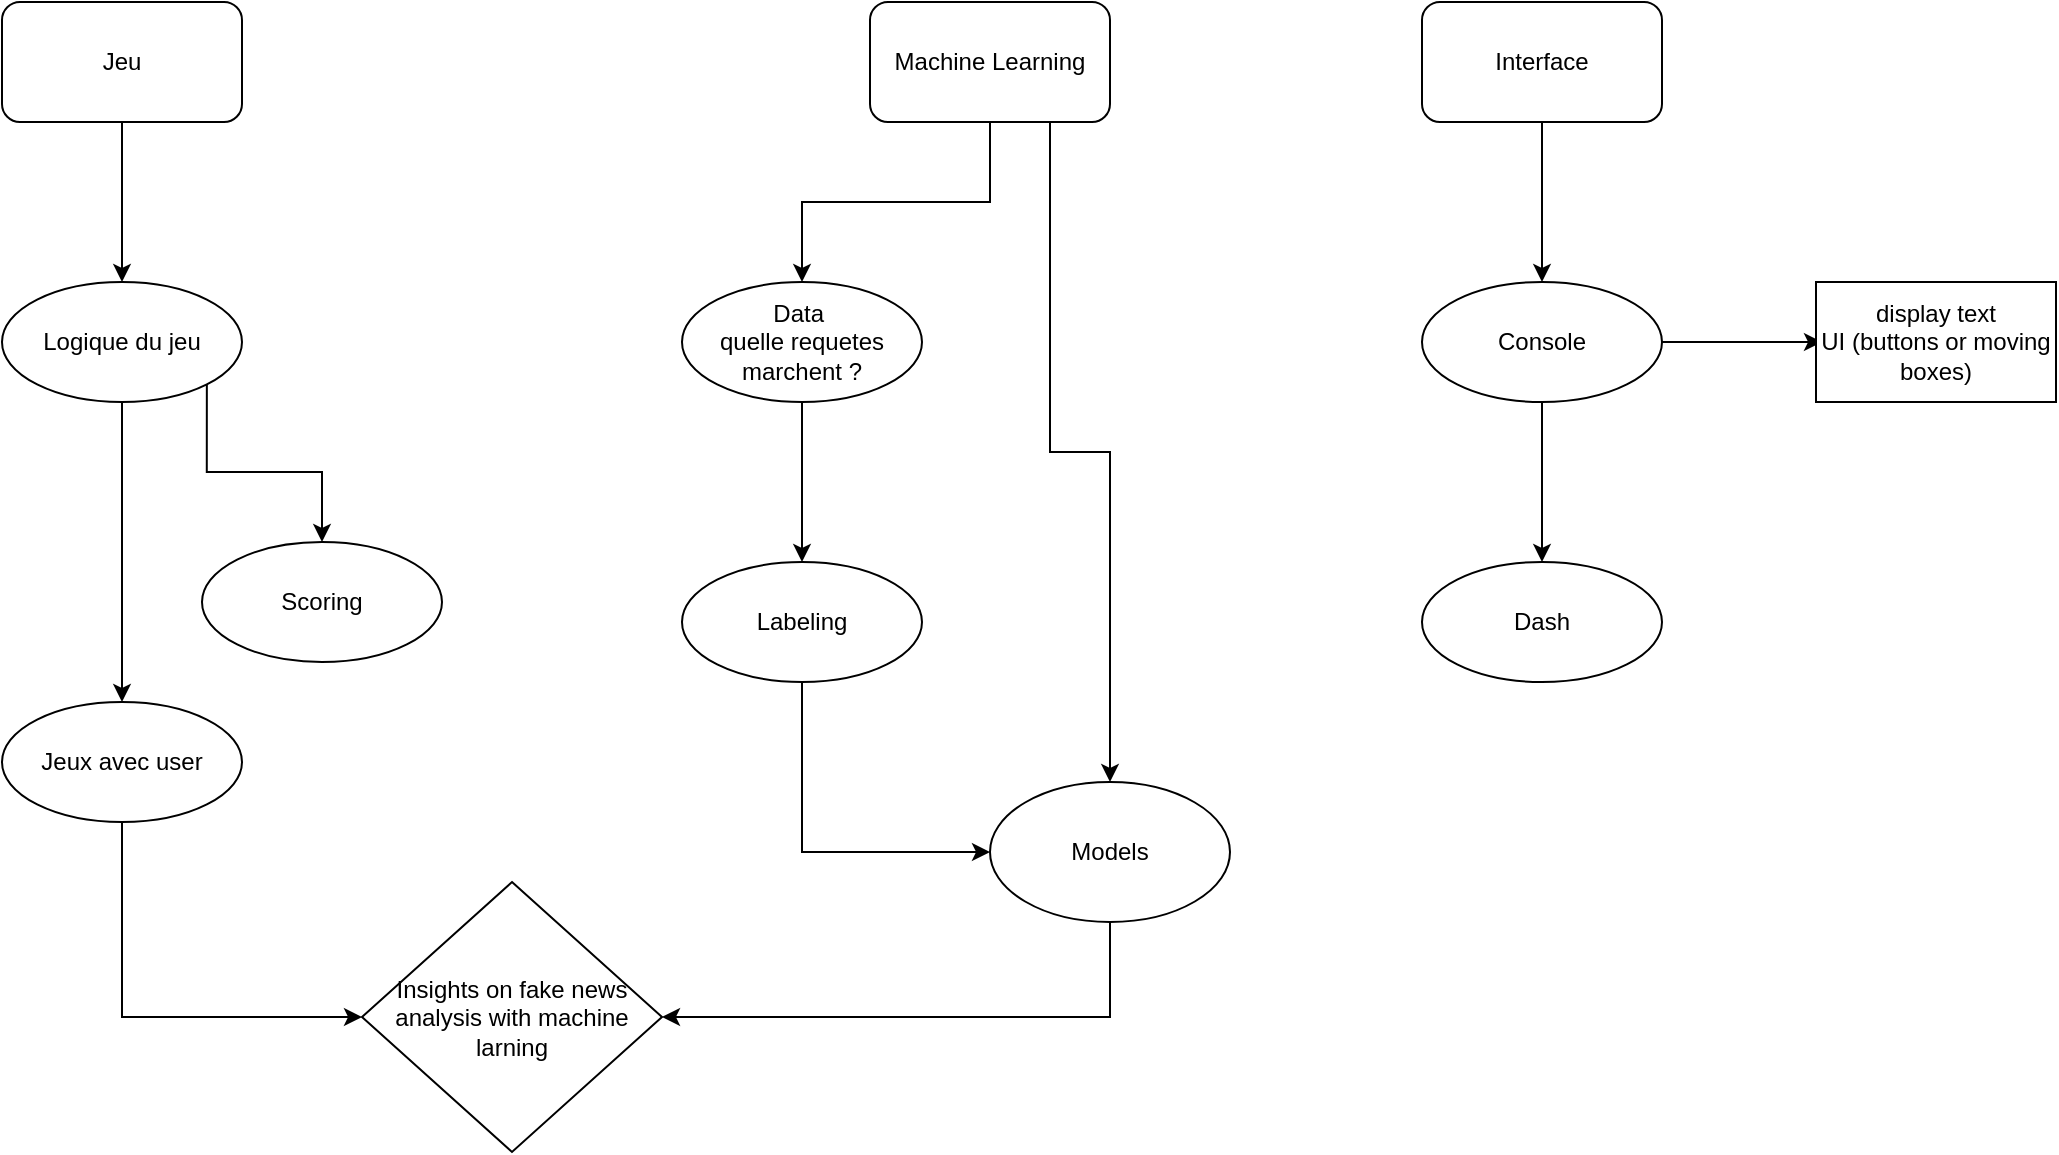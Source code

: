 <mxfile version="15.7.3" type="device"><diagram id="C5RBs43oDa-KdzZeNtuy" name="Page-1"><mxGraphModel dx="2025" dy="845" grid="1" gridSize="10" guides="1" tooltips="1" connect="1" arrows="1" fold="1" page="1" pageScale="1" pageWidth="827" pageHeight="1169" math="0" shadow="0"><root><mxCell id="WIyWlLk6GJQsqaUBKTNV-0"/><mxCell id="WIyWlLk6GJQsqaUBKTNV-1" parent="WIyWlLk6GJQsqaUBKTNV-0"/><mxCell id="9Prdo9nyyFbFSYMRd09q-8" value="" style="edgeStyle=orthogonalEdgeStyle;rounded=0;orthogonalLoop=1;jettySize=auto;html=1;" edge="1" parent="WIyWlLk6GJQsqaUBKTNV-1" source="9Prdo9nyyFbFSYMRd09q-0" target="9Prdo9nyyFbFSYMRd09q-7"><mxGeometry relative="1" as="geometry"/></mxCell><mxCell id="9Prdo9nyyFbFSYMRd09q-12" style="edgeStyle=orthogonalEdgeStyle;rounded=0;orthogonalLoop=1;jettySize=auto;html=1;exitX=0.75;exitY=1;exitDx=0;exitDy=0;" edge="1" parent="WIyWlLk6GJQsqaUBKTNV-1" source="9Prdo9nyyFbFSYMRd09q-0" target="9Prdo9nyyFbFSYMRd09q-11"><mxGeometry relative="1" as="geometry"/></mxCell><mxCell id="9Prdo9nyyFbFSYMRd09q-0" value="Machine Learning" style="rounded=1;whiteSpace=wrap;html=1;" vertex="1" parent="WIyWlLk6GJQsqaUBKTNV-1"><mxGeometry x="354" y="100" width="120" height="60" as="geometry"/></mxCell><mxCell id="9Prdo9nyyFbFSYMRd09q-4" value="" style="edgeStyle=orthogonalEdgeStyle;rounded=0;orthogonalLoop=1;jettySize=auto;html=1;" edge="1" parent="WIyWlLk6GJQsqaUBKTNV-1" source="9Prdo9nyyFbFSYMRd09q-1" target="9Prdo9nyyFbFSYMRd09q-3"><mxGeometry relative="1" as="geometry"/></mxCell><mxCell id="9Prdo9nyyFbFSYMRd09q-1" value="Interface&lt;br&gt;" style="rounded=1;whiteSpace=wrap;html=1;" vertex="1" parent="WIyWlLk6GJQsqaUBKTNV-1"><mxGeometry x="630" y="100" width="120" height="60" as="geometry"/></mxCell><mxCell id="9Prdo9nyyFbFSYMRd09q-16" style="edgeStyle=orthogonalEdgeStyle;rounded=0;orthogonalLoop=1;jettySize=auto;html=1;exitX=0.5;exitY=1;exitDx=0;exitDy=0;entryX=0.5;entryY=0;entryDx=0;entryDy=0;" edge="1" parent="WIyWlLk6GJQsqaUBKTNV-1" source="9Prdo9nyyFbFSYMRd09q-2" target="9Prdo9nyyFbFSYMRd09q-14"><mxGeometry relative="1" as="geometry"/></mxCell><mxCell id="9Prdo9nyyFbFSYMRd09q-2" value="Jeu" style="rounded=1;whiteSpace=wrap;html=1;" vertex="1" parent="WIyWlLk6GJQsqaUBKTNV-1"><mxGeometry x="-80" y="100" width="120" height="60" as="geometry"/></mxCell><mxCell id="9Prdo9nyyFbFSYMRd09q-6" value="" style="edgeStyle=orthogonalEdgeStyle;rounded=0;orthogonalLoop=1;jettySize=auto;html=1;" edge="1" parent="WIyWlLk6GJQsqaUBKTNV-1" source="9Prdo9nyyFbFSYMRd09q-3" target="9Prdo9nyyFbFSYMRd09q-5"><mxGeometry relative="1" as="geometry"/></mxCell><mxCell id="9Prdo9nyyFbFSYMRd09q-24" value="" style="edgeStyle=orthogonalEdgeStyle;rounded=0;orthogonalLoop=1;jettySize=auto;html=1;" edge="1" parent="WIyWlLk6GJQsqaUBKTNV-1" source="9Prdo9nyyFbFSYMRd09q-3"><mxGeometry relative="1" as="geometry"><mxPoint x="830" y="270" as="targetPoint"/></mxGeometry></mxCell><mxCell id="9Prdo9nyyFbFSYMRd09q-3" value="Console" style="ellipse;whiteSpace=wrap;html=1;rounded=1;" vertex="1" parent="WIyWlLk6GJQsqaUBKTNV-1"><mxGeometry x="630" y="240" width="120" height="60" as="geometry"/></mxCell><mxCell id="9Prdo9nyyFbFSYMRd09q-5" value="Dash" style="ellipse;whiteSpace=wrap;html=1;rounded=1;" vertex="1" parent="WIyWlLk6GJQsqaUBKTNV-1"><mxGeometry x="630" y="380" width="120" height="60" as="geometry"/></mxCell><mxCell id="9Prdo9nyyFbFSYMRd09q-10" value="" style="edgeStyle=orthogonalEdgeStyle;rounded=0;orthogonalLoop=1;jettySize=auto;html=1;" edge="1" parent="WIyWlLk6GJQsqaUBKTNV-1" source="9Prdo9nyyFbFSYMRd09q-7" target="9Prdo9nyyFbFSYMRd09q-9"><mxGeometry relative="1" as="geometry"/></mxCell><mxCell id="9Prdo9nyyFbFSYMRd09q-7" value="Data&amp;nbsp;&lt;br&gt;quelle requetes marchent ?" style="ellipse;whiteSpace=wrap;html=1;rounded=1;" vertex="1" parent="WIyWlLk6GJQsqaUBKTNV-1"><mxGeometry x="260" y="240" width="120" height="60" as="geometry"/></mxCell><mxCell id="9Prdo9nyyFbFSYMRd09q-13" style="edgeStyle=orthogonalEdgeStyle;rounded=0;orthogonalLoop=1;jettySize=auto;html=1;exitX=0.5;exitY=1;exitDx=0;exitDy=0;entryX=0;entryY=0.5;entryDx=0;entryDy=0;" edge="1" parent="WIyWlLk6GJQsqaUBKTNV-1" source="9Prdo9nyyFbFSYMRd09q-9" target="9Prdo9nyyFbFSYMRd09q-11"><mxGeometry relative="1" as="geometry"/></mxCell><mxCell id="9Prdo9nyyFbFSYMRd09q-9" value="Labeling" style="ellipse;whiteSpace=wrap;html=1;rounded=1;" vertex="1" parent="WIyWlLk6GJQsqaUBKTNV-1"><mxGeometry x="260" y="380" width="120" height="60" as="geometry"/></mxCell><mxCell id="9Prdo9nyyFbFSYMRd09q-22" style="edgeStyle=orthogonalEdgeStyle;rounded=0;orthogonalLoop=1;jettySize=auto;html=1;exitX=0.5;exitY=1;exitDx=0;exitDy=0;entryX=1;entryY=0.5;entryDx=0;entryDy=0;" edge="1" parent="WIyWlLk6GJQsqaUBKTNV-1" source="9Prdo9nyyFbFSYMRd09q-11" target="9Prdo9nyyFbFSYMRd09q-20"><mxGeometry relative="1" as="geometry"/></mxCell><mxCell id="9Prdo9nyyFbFSYMRd09q-11" value="Models" style="ellipse;whiteSpace=wrap;html=1;" vertex="1" parent="WIyWlLk6GJQsqaUBKTNV-1"><mxGeometry x="414" y="490" width="120" height="70" as="geometry"/></mxCell><mxCell id="9Prdo9nyyFbFSYMRd09q-17" style="edgeStyle=orthogonalEdgeStyle;rounded=0;orthogonalLoop=1;jettySize=auto;html=1;exitX=1;exitY=1;exitDx=0;exitDy=0;" edge="1" parent="WIyWlLk6GJQsqaUBKTNV-1" source="9Prdo9nyyFbFSYMRd09q-14" target="9Prdo9nyyFbFSYMRd09q-15"><mxGeometry relative="1" as="geometry"/></mxCell><mxCell id="9Prdo9nyyFbFSYMRd09q-19" style="edgeStyle=orthogonalEdgeStyle;rounded=0;orthogonalLoop=1;jettySize=auto;html=1;exitX=0.5;exitY=1;exitDx=0;exitDy=0;" edge="1" parent="WIyWlLk6GJQsqaUBKTNV-1" source="9Prdo9nyyFbFSYMRd09q-14" target="9Prdo9nyyFbFSYMRd09q-18"><mxGeometry relative="1" as="geometry"/></mxCell><mxCell id="9Prdo9nyyFbFSYMRd09q-14" value="Logique du jeu" style="ellipse;whiteSpace=wrap;html=1;" vertex="1" parent="WIyWlLk6GJQsqaUBKTNV-1"><mxGeometry x="-80" y="240" width="120" height="60" as="geometry"/></mxCell><mxCell id="9Prdo9nyyFbFSYMRd09q-15" value="Scoring" style="ellipse;whiteSpace=wrap;html=1;" vertex="1" parent="WIyWlLk6GJQsqaUBKTNV-1"><mxGeometry x="20" y="370" width="120" height="60" as="geometry"/></mxCell><mxCell id="9Prdo9nyyFbFSYMRd09q-21" style="edgeStyle=orthogonalEdgeStyle;rounded=0;orthogonalLoop=1;jettySize=auto;html=1;exitX=0.5;exitY=1;exitDx=0;exitDy=0;entryX=0;entryY=0.5;entryDx=0;entryDy=0;" edge="1" parent="WIyWlLk6GJQsqaUBKTNV-1" source="9Prdo9nyyFbFSYMRd09q-18" target="9Prdo9nyyFbFSYMRd09q-20"><mxGeometry relative="1" as="geometry"/></mxCell><mxCell id="9Prdo9nyyFbFSYMRd09q-18" value="Jeux avec user" style="ellipse;whiteSpace=wrap;html=1;" vertex="1" parent="WIyWlLk6GJQsqaUBKTNV-1"><mxGeometry x="-80" y="450" width="120" height="60" as="geometry"/></mxCell><mxCell id="9Prdo9nyyFbFSYMRd09q-20" value="Insights on fake news analysis with machine larning" style="rhombus;whiteSpace=wrap;html=1;" vertex="1" parent="WIyWlLk6GJQsqaUBKTNV-1"><mxGeometry x="100" y="540" width="150" height="135" as="geometry"/></mxCell><mxCell id="9Prdo9nyyFbFSYMRd09q-25" value="display text&lt;br&gt;UI (buttons or moving boxes)&lt;br&gt;" style="rounded=0;whiteSpace=wrap;html=1;" vertex="1" parent="WIyWlLk6GJQsqaUBKTNV-1"><mxGeometry x="827" y="240" width="120" height="60" as="geometry"/></mxCell></root></mxGraphModel></diagram></mxfile>